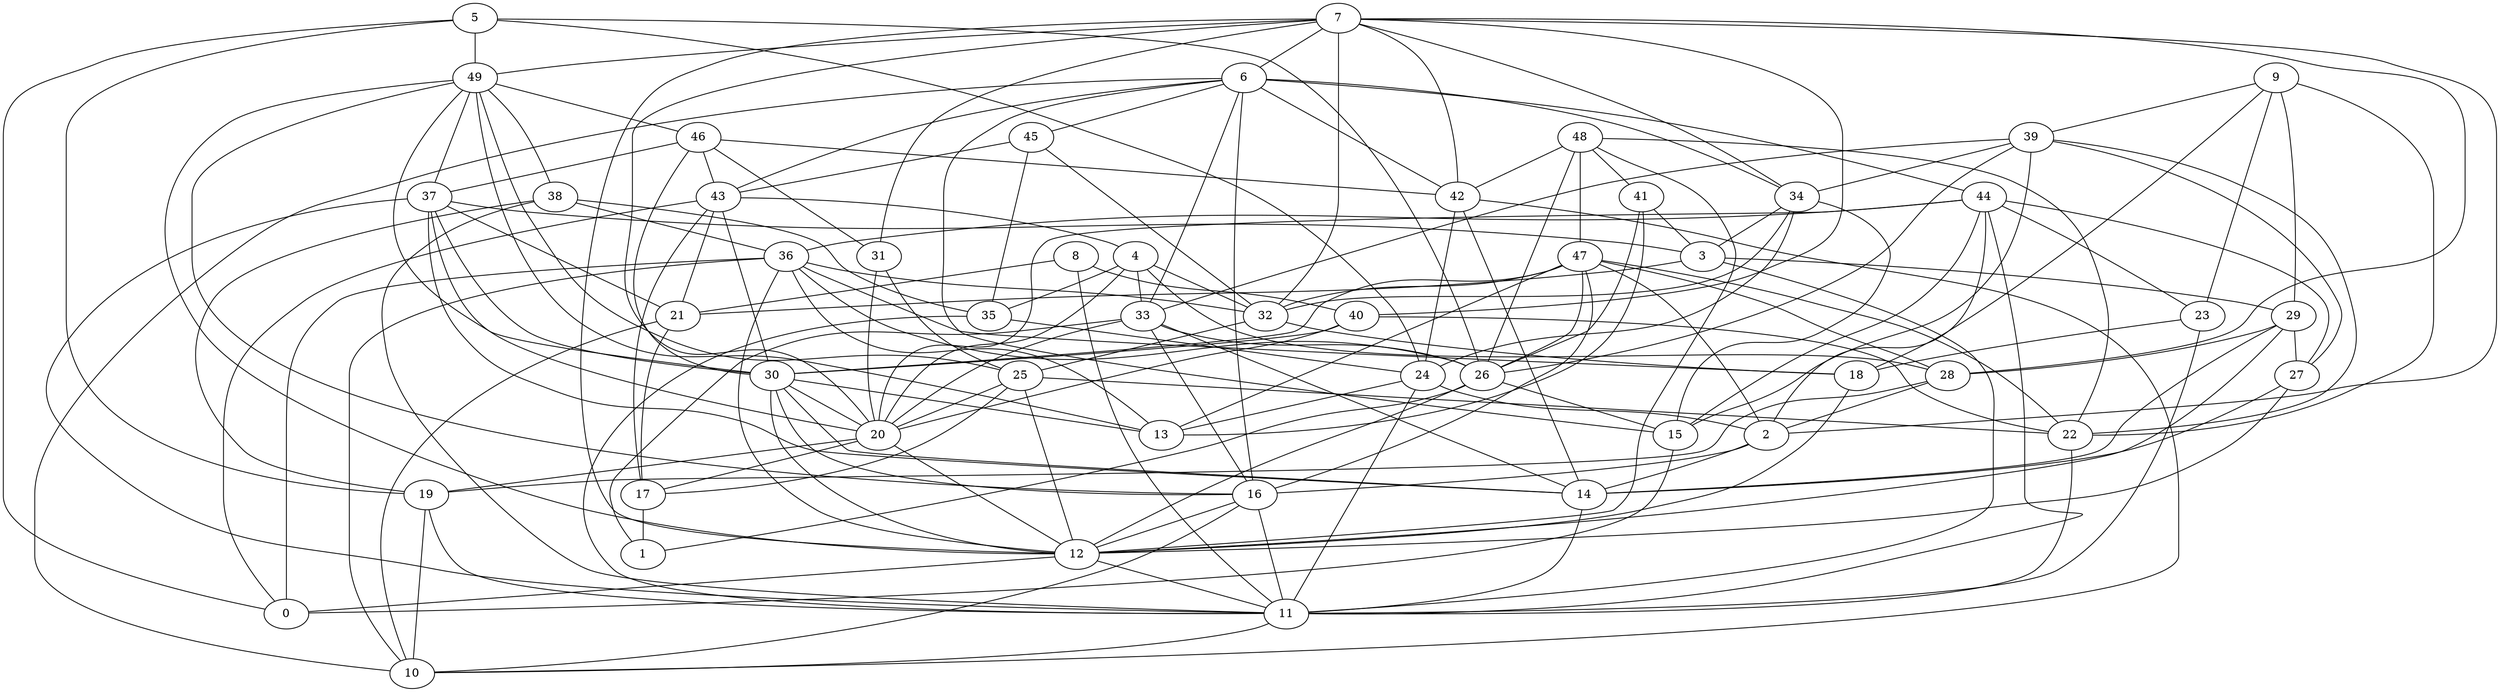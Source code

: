 digraph GG_graph {

subgraph G_graph {
edge [color = black]
"33" -> "1" [dir = none]
"33" -> "14" [dir = none]
"33" -> "26" [dir = none]
"33" -> "16" [dir = none]
"29" -> "12" [dir = none]
"29" -> "14" [dir = none]
"29" -> "28" [dir = none]
"41" -> "3" [dir = none]
"41" -> "26" [dir = none]
"28" -> "2" [dir = none]
"28" -> "19" [dir = none]
"19" -> "11" [dir = none]
"19" -> "10" [dir = none]
"15" -> "0" [dir = none]
"5" -> "49" [dir = none]
"5" -> "24" [dir = none]
"5" -> "19" [dir = none]
"5" -> "0" [dir = none]
"4" -> "33" [dir = none]
"4" -> "32" [dir = none]
"4" -> "28" [dir = none]
"4" -> "20" [dir = none]
"44" -> "27" [dir = none]
"44" -> "11" [dir = none]
"44" -> "15" [dir = none]
"44" -> "36" [dir = none]
"44" -> "23" [dir = none]
"12" -> "0" [dir = none]
"12" -> "11" [dir = none]
"20" -> "19" [dir = none]
"20" -> "12" [dir = none]
"20" -> "17" [dir = none]
"34" -> "3" [dir = none]
"34" -> "15" [dir = none]
"34" -> "32" [dir = none]
"14" -> "11" [dir = none]
"37" -> "11" [dir = none]
"37" -> "21" [dir = none]
"37" -> "30" [dir = none]
"37" -> "14" [dir = none]
"37" -> "20" [dir = none]
"37" -> "3" [dir = none]
"31" -> "25" [dir = none]
"31" -> "20" [dir = none]
"7" -> "49" [dir = none]
"7" -> "31" [dir = none]
"7" -> "28" [dir = none]
"7" -> "34" [dir = none]
"7" -> "20" [dir = none]
"7" -> "40" [dir = none]
"7" -> "6" [dir = none]
"7" -> "32" [dir = none]
"7" -> "2" [dir = none]
"7" -> "42" [dir = none]
"7" -> "12" [dir = none]
"46" -> "30" [dir = none]
"46" -> "31" [dir = none]
"46" -> "43" [dir = none]
"46" -> "42" [dir = none]
"49" -> "37" [dir = none]
"49" -> "46" [dir = none]
"49" -> "16" [dir = none]
"49" -> "25" [dir = none]
"49" -> "38" [dir = none]
"49" -> "30" [dir = none]
"42" -> "24" [dir = none]
"42" -> "14" [dir = none]
"2" -> "14" [dir = none]
"2" -> "16" [dir = none]
"25" -> "17" [dir = none]
"25" -> "12" [dir = none]
"25" -> "22" [dir = none]
"25" -> "20" [dir = none]
"26" -> "12" [dir = none]
"26" -> "15" [dir = none]
"26" -> "1" [dir = none]
"32" -> "25" [dir = none]
"32" -> "18" [dir = none]
"38" -> "11" [dir = none]
"38" -> "35" [dir = none]
"38" -> "19" [dir = none]
"8" -> "40" [dir = none]
"8" -> "21" [dir = none]
"8" -> "11" [dir = none]
"24" -> "11" [dir = none]
"24" -> "2" [dir = none]
"24" -> "13" [dir = none]
"30" -> "12" [dir = none]
"30" -> "14" [dir = none]
"3" -> "11" [dir = none]
"6" -> "15" [dir = none]
"6" -> "44" [dir = none]
"6" -> "16" [dir = none]
"6" -> "43" [dir = none]
"6" -> "42" [dir = none]
"45" -> "43" [dir = none]
"45" -> "32" [dir = none]
"45" -> "35" [dir = none]
"27" -> "12" [dir = none]
"27" -> "14" [dir = none]
"35" -> "11" [dir = none]
"35" -> "24" [dir = none]
"16" -> "11" [dir = none]
"16" -> "12" [dir = none]
"16" -> "10" [dir = none]
"47" -> "16" [dir = none]
"47" -> "13" [dir = none]
"47" -> "26" [dir = none]
"47" -> "2" [dir = none]
"47" -> "28" [dir = none]
"47" -> "32" [dir = none]
"47" -> "30" [dir = none]
"47" -> "22" [dir = none]
"48" -> "41" [dir = none]
"48" -> "26" [dir = none]
"48" -> "22" [dir = none]
"48" -> "12" [dir = none]
"48" -> "42" [dir = none]
"48" -> "47" [dir = none]
"18" -> "12" [dir = none]
"39" -> "34" [dir = none]
"39" -> "27" [dir = none]
"39" -> "22" [dir = none]
"39" -> "15" [dir = none]
"39" -> "26" [dir = none]
"11" -> "10" [dir = none]
"22" -> "11" [dir = none]
"9" -> "29" [dir = none]
"9" -> "23" [dir = none]
"9" -> "22" [dir = none]
"9" -> "18" [dir = none]
"21" -> "17" [dir = none]
"21" -> "10" [dir = none]
"23" -> "11" [dir = none]
"36" -> "13" [dir = none]
"36" -> "32" [dir = none]
"36" -> "10" [dir = none]
"36" -> "0" [dir = none]
"36" -> "12" [dir = none]
"36" -> "18" [dir = none]
"43" -> "4" [dir = none]
"43" -> "0" [dir = none]
"43" -> "17" [dir = none]
"43" -> "21" [dir = none]
"17" -> "1" [dir = none]
"40" -> "30" [dir = none]
"40" -> "22" [dir = none]
"9" -> "39" [dir = none]
"49" -> "12" [dir = none]
"44" -> "20" [dir = none]
"33" -> "20" [dir = none]
"30" -> "20" [dir = none]
"30" -> "16" [dir = none]
"4" -> "35" [dir = none]
"38" -> "36" [dir = none]
"30" -> "13" [dir = none]
"41" -> "13" [dir = none]
"6" -> "34" [dir = none]
"3" -> "29" [dir = none]
"39" -> "33" [dir = none]
"43" -> "30" [dir = none]
"6" -> "45" [dir = none]
"3" -> "21" [dir = none]
"46" -> "37" [dir = none]
"5" -> "26" [dir = none]
"6" -> "10" [dir = none]
"40" -> "20" [dir = none]
"44" -> "2" [dir = none]
"34" -> "24" [dir = none]
"49" -> "13" [dir = none]
"42" -> "10" [dir = none]
"23" -> "18" [dir = none]
"29" -> "27" [dir = none]
"6" -> "33" [dir = none]
"36" -> "26" [dir = none]
}

}
